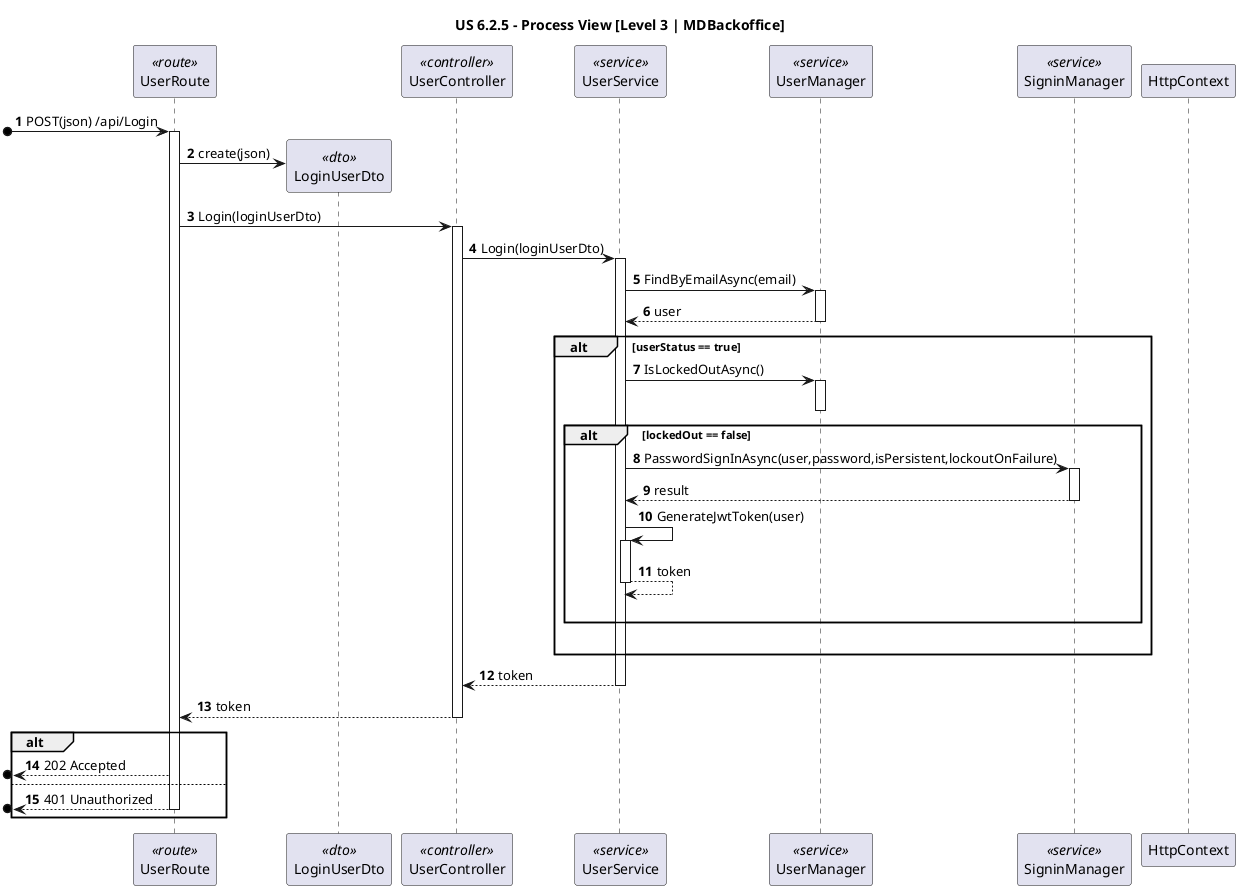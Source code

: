 @startuml

title "US 6.2.5 - Process View [Level 3 | MDBackoffice]"

autonumber
participant "UserRoute" as ROUTE <<route>>
participant "LoginUserDto" as DTO <<dto>>
participant "UserController" as CTRL <<controller>>
participant "UserService" as SVC <<service>>
participant "UserManager" as IEL <<service>>
participant "SigninManager" as SIM <<service>>
participant "HttpContext" as HC

[o-> ROUTE: POST(json) /api/Login
activate ROUTE

ROUTE -> DTO **: create(json)

ROUTE -> CTRL: Login(loginUserDto)
activate CTRL

CTRL ->  SVC: Login(loginUserDto)
activate SVC

SVC -> IEL : FindByEmailAsync(email)
activate IEL

IEL --> SVC : user
deactivate IEL

alt userStatus == true
    SVC -> IEL: IsLockedOutAsync()
    activate IEL
    deactivate IEL

    alt lockedOut == false

    SVC -> SIM : PasswordSignInAsync(user,password,isPersistent,lockoutOnFailure)
    activate SIM

    SIM --> SVC: result
    deactivate SIM
    
    SVC -> SVC: GenerateJwtToken(user)
    activate SVC

    SVC --> SVC: token
    deactivate SVC
    |||
    end alt
    |||
end alt


SVC --> CTRL: token
deactivate SVC

CTRL --> ROUTE: token
deactivate CTRL

alt 
[o<-- ROUTE : 202 Accepted

else

[o<-- ROUTE : 401 Unauthorized
deactivate ROUTE
end alt


@enduml